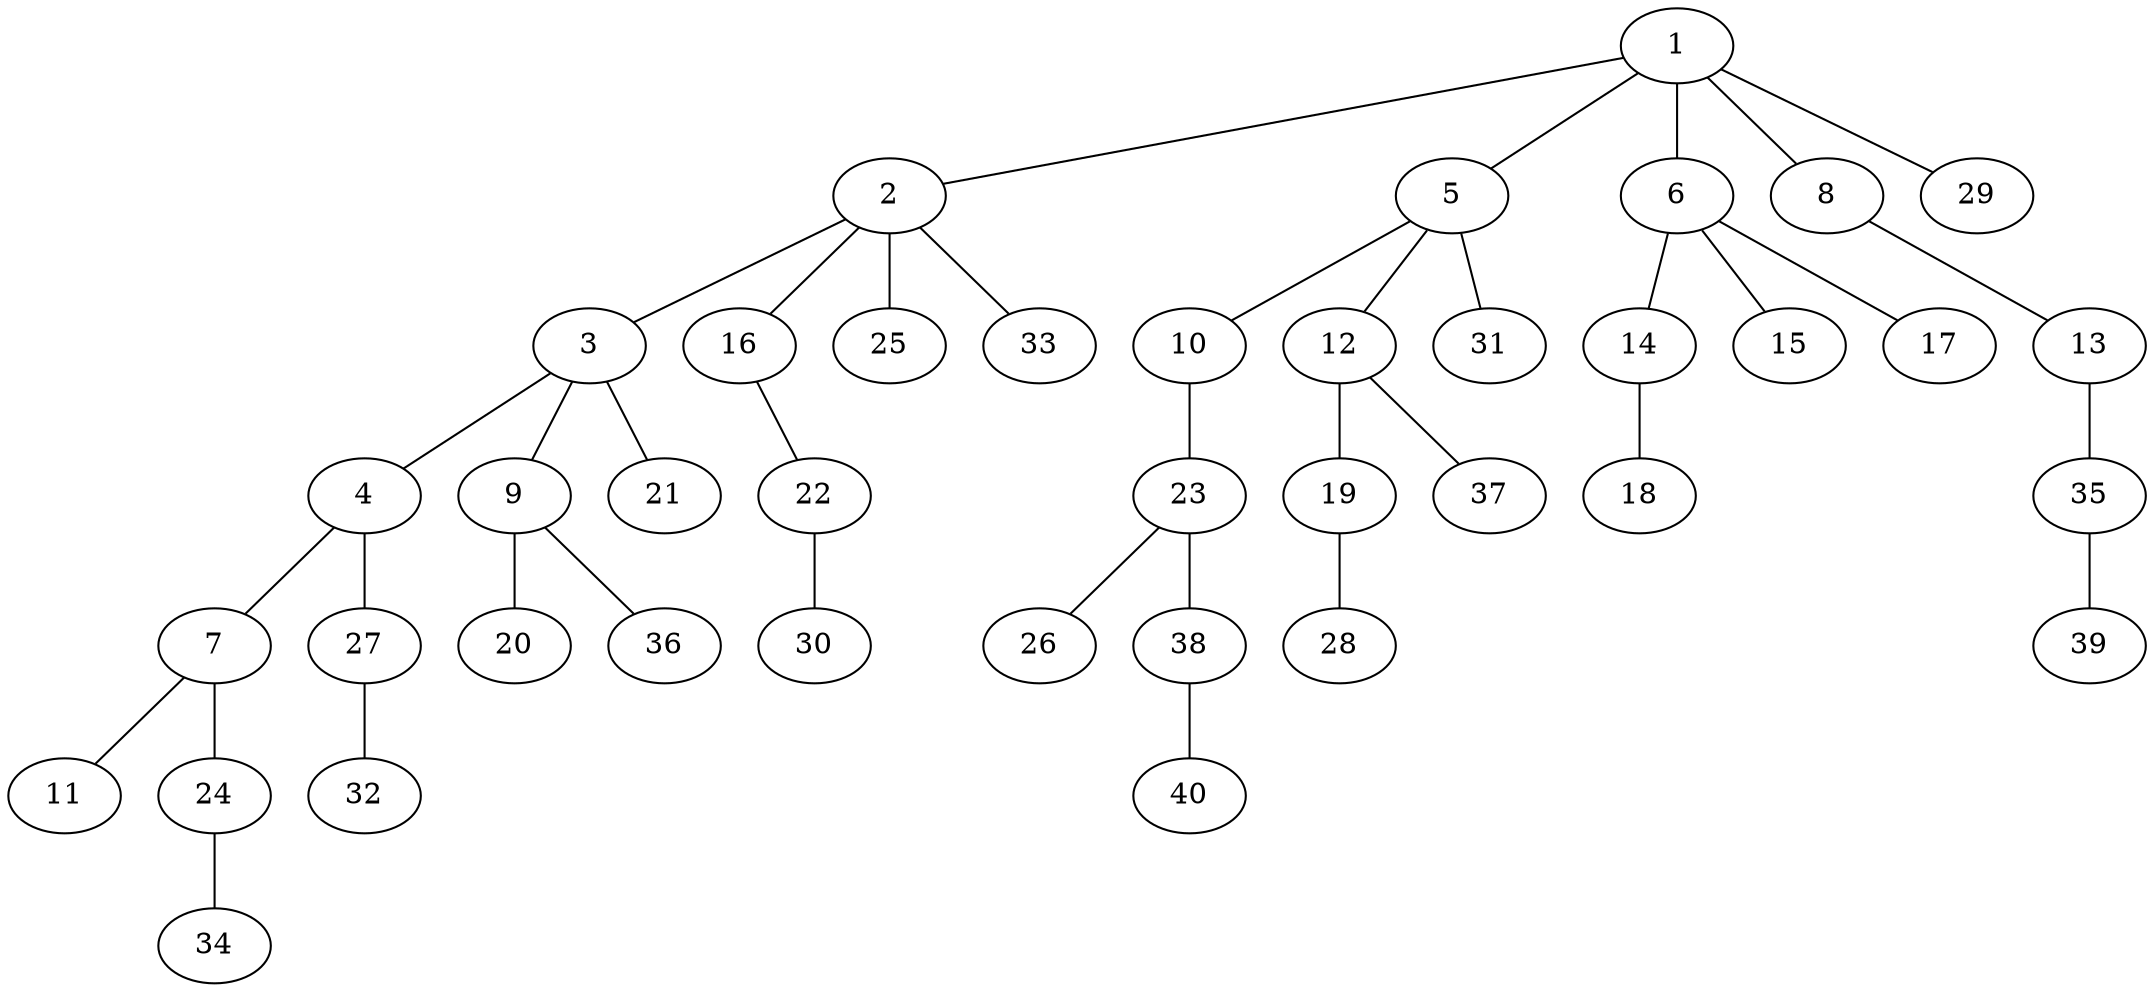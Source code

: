 graph graphname {1--2
1--5
1--6
1--8
1--29
2--3
2--16
2--25
2--33
3--4
3--9
3--21
4--7
4--27
5--10
5--12
5--31
6--14
6--15
6--17
7--11
7--24
8--13
9--20
9--36
10--23
12--19
12--37
13--35
14--18
16--22
19--28
22--30
23--26
23--38
24--34
27--32
35--39
38--40
}